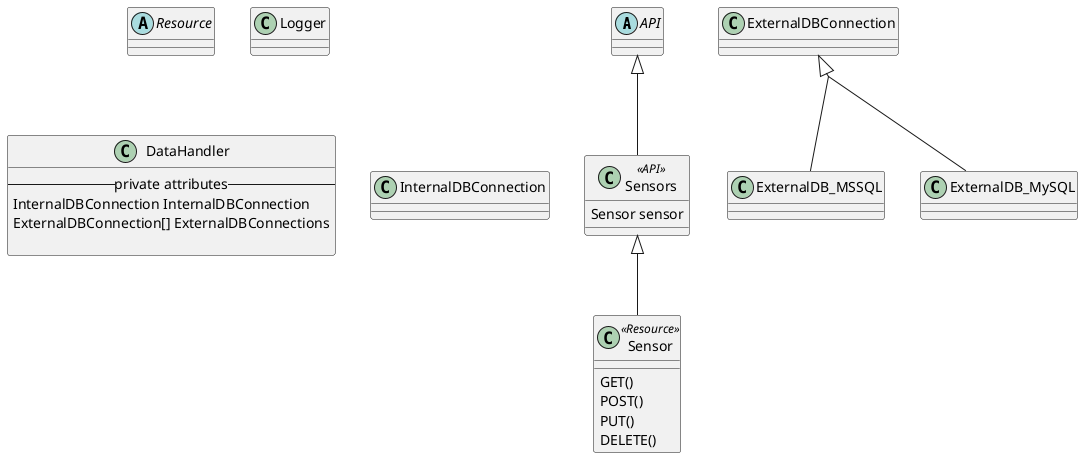 @startuml 
skinparam groupInheritance 2

API <|-- Sensors
Sensors <|-- Sensor

abstract API{}
abstract Resource{}


class Logger{

}

class DataHandler{
    --private attributes--
    InternalDBConnection InternalDBConnection
    ExternalDBConnection[] ExternalDBConnections

}

class Sensors <<API>>{
    Sensor sensor
}
class Sensor <<Resource>>{
    GET()
    POST()
    PUT()
    DELETE()
}


class InternalDBConnection{}
class ExternalDBConnection {}
class ExternalDB_MSSQL{}
class ExternalDB_MySQL{}

class ExternalDB_MSSQL extends ExternalDBConnection
class ExternalDB_MySQL extends ExternalDBConnection

@enduml